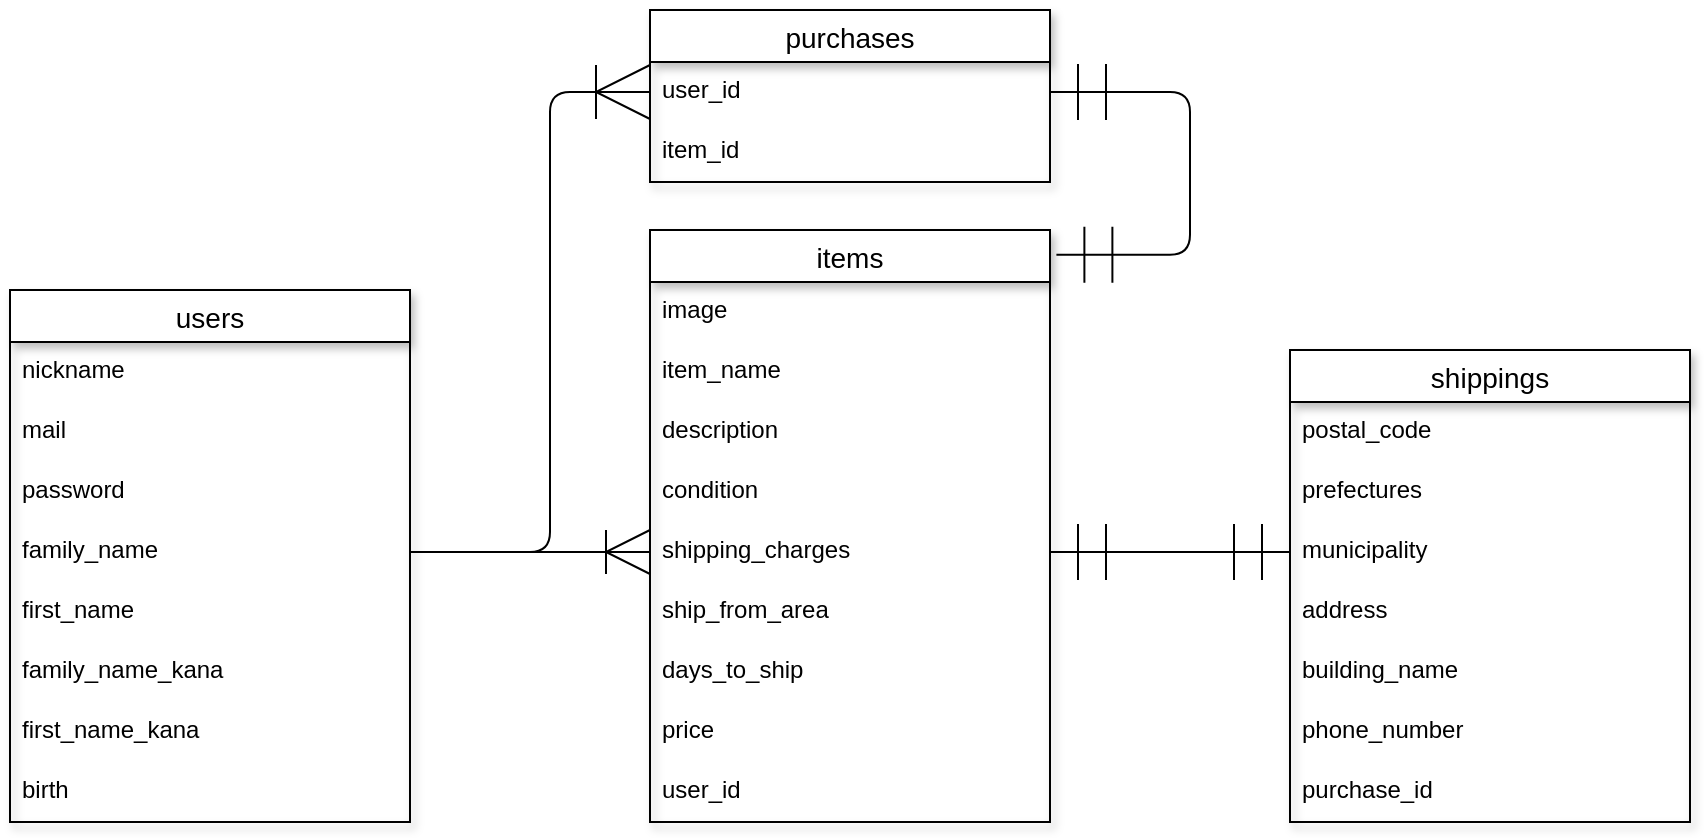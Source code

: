 <mxfile>
    <diagram id="JHeADzRmpHx-NGwMJElG" name="ページ1">
        <mxGraphModel dx="917" dy="781" grid="1" gridSize="10" guides="1" tooltips="1" connect="1" arrows="1" fold="1" page="1" pageScale="1" pageWidth="1169" pageHeight="1654" math="0" shadow="0">
            <root>
                <mxCell id="0"/>
                <mxCell id="1" parent="0"/>
                <object label="users" id="2">
                    <mxCell style="swimlane;fontStyle=0;childLayout=stackLayout;horizontal=1;startSize=26;horizontalStack=0;resizeParent=1;resizeParentMax=0;resizeLast=0;collapsible=1;marginBottom=0;align=center;fontSize=14;labelPadding=5;shadow=1;autosize=0;container=0;" vertex="1" parent="1">
                        <mxGeometry x="90" y="490" width="200" height="266" as="geometry">
                            <mxRectangle x="80" y="110" width="50" height="26" as="alternateBounds"/>
                        </mxGeometry>
                    </mxCell>
                </object>
                <mxCell id="3" value="nickname" style="text;strokeColor=none;fillColor=none;spacingLeft=4;spacingRight=4;overflow=hidden;rotatable=0;points=[[0,0.5],[1,0.5]];portConstraint=eastwest;fontSize=12;" vertex="1" parent="2">
                    <mxGeometry y="26" width="200" height="30" as="geometry"/>
                </mxCell>
                <mxCell id="4" value="mail" style="text;strokeColor=none;fillColor=none;spacingLeft=4;spacingRight=4;overflow=hidden;rotatable=0;points=[[0,0.5],[1,0.5]];portConstraint=eastwest;fontSize=12;" vertex="1" parent="2">
                    <mxGeometry y="56" width="200" height="30" as="geometry"/>
                </mxCell>
                <mxCell id="5" value="password" style="text;strokeColor=none;fillColor=none;spacingLeft=4;spacingRight=4;overflow=hidden;rotatable=0;points=[[0,0.5],[1,0.5]];portConstraint=eastwest;fontSize=12;" vertex="1" parent="2">
                    <mxGeometry y="86" width="200" height="30" as="geometry"/>
                </mxCell>
                <mxCell id="9EKBFrMYi62L6o5OOX7w-20" value="family_name" style="text;strokeColor=none;fillColor=none;spacingLeft=4;spacingRight=4;overflow=hidden;rotatable=0;points=[[0,0.5],[1,0.5]];portConstraint=eastwest;fontSize=12;" vertex="1" parent="2">
                    <mxGeometry y="116" width="200" height="30" as="geometry"/>
                </mxCell>
                <mxCell id="9EKBFrMYi62L6o5OOX7w-23" value="first_name" style="text;strokeColor=none;fillColor=none;spacingLeft=4;spacingRight=4;overflow=hidden;rotatable=0;points=[[0,0.5],[1,0.5]];portConstraint=eastwest;fontSize=12;" vertex="1" parent="2">
                    <mxGeometry y="146" width="200" height="30" as="geometry"/>
                </mxCell>
                <mxCell id="9EKBFrMYi62L6o5OOX7w-32" value="family_name_kana" style="text;strokeColor=none;fillColor=none;spacingLeft=4;spacingRight=4;overflow=hidden;rotatable=0;points=[[0,0.5],[1,0.5]];portConstraint=eastwest;fontSize=12;" vertex="1" parent="2">
                    <mxGeometry y="176" width="200" height="30" as="geometry"/>
                </mxCell>
                <mxCell id="9EKBFrMYi62L6o5OOX7w-31" value="first_name_kana" style="text;strokeColor=none;fillColor=none;spacingLeft=4;spacingRight=4;overflow=hidden;rotatable=0;points=[[0,0.5],[1,0.5]];portConstraint=eastwest;fontSize=12;" vertex="1" parent="2">
                    <mxGeometry y="206" width="200" height="30" as="geometry"/>
                </mxCell>
                <mxCell id="9EKBFrMYi62L6o5OOX7w-30" value="birth" style="text;strokeColor=none;fillColor=none;spacingLeft=4;spacingRight=4;overflow=hidden;rotatable=0;points=[[0,0.5],[1,0.5]];portConstraint=eastwest;fontSize=12;" vertex="1" parent="2">
                    <mxGeometry y="236" width="200" height="30" as="geometry"/>
                </mxCell>
                <object label="items" id="9EKBFrMYi62L6o5OOX7w-33">
                    <mxCell style="swimlane;fontStyle=0;childLayout=stackLayout;horizontal=1;startSize=26;horizontalStack=0;resizeParent=1;resizeParentMax=0;resizeLast=0;collapsible=1;marginBottom=0;align=center;fontSize=14;labelPadding=5;shadow=1;autosize=0;container=0;" vertex="1" parent="1">
                        <mxGeometry x="410" y="460" width="200" height="296" as="geometry">
                            <mxRectangle x="80" y="110" width="50" height="26" as="alternateBounds"/>
                        </mxGeometry>
                    </mxCell>
                </object>
                <mxCell id="9EKBFrMYi62L6o5OOX7w-34" value="image" style="text;strokeColor=none;fillColor=none;spacingLeft=4;spacingRight=4;overflow=hidden;rotatable=0;points=[[0,0.5],[1,0.5]];portConstraint=eastwest;fontSize=12;" vertex="1" parent="9EKBFrMYi62L6o5OOX7w-33">
                    <mxGeometry y="26" width="200" height="30" as="geometry"/>
                </mxCell>
                <mxCell id="9EKBFrMYi62L6o5OOX7w-35" value="item_name" style="text;strokeColor=none;fillColor=none;spacingLeft=4;spacingRight=4;overflow=hidden;rotatable=0;points=[[0,0.5],[1,0.5]];portConstraint=eastwest;fontSize=12;" vertex="1" parent="9EKBFrMYi62L6o5OOX7w-33">
                    <mxGeometry y="56" width="200" height="30" as="geometry"/>
                </mxCell>
                <mxCell id="9EKBFrMYi62L6o5OOX7w-36" value="description" style="text;strokeColor=none;fillColor=none;spacingLeft=4;spacingRight=4;overflow=hidden;rotatable=0;points=[[0,0.5],[1,0.5]];portConstraint=eastwest;fontSize=12;" vertex="1" parent="9EKBFrMYi62L6o5OOX7w-33">
                    <mxGeometry y="86" width="200" height="30" as="geometry"/>
                </mxCell>
                <mxCell id="9EKBFrMYi62L6o5OOX7w-37" value="condition" style="text;strokeColor=none;fillColor=none;spacingLeft=4;spacingRight=4;overflow=hidden;rotatable=0;points=[[0,0.5],[1,0.5]];portConstraint=eastwest;fontSize=12;" vertex="1" parent="9EKBFrMYi62L6o5OOX7w-33">
                    <mxGeometry y="116" width="200" height="30" as="geometry"/>
                </mxCell>
                <mxCell id="9EKBFrMYi62L6o5OOX7w-38" value="shipping_charges" style="text;strokeColor=none;fillColor=none;spacingLeft=4;spacingRight=4;overflow=hidden;rotatable=0;points=[[0,0.5],[1,0.5]];portConstraint=eastwest;fontSize=12;" vertex="1" parent="9EKBFrMYi62L6o5OOX7w-33">
                    <mxGeometry y="146" width="200" height="30" as="geometry"/>
                </mxCell>
                <mxCell id="9EKBFrMYi62L6o5OOX7w-39" value="ship_from_area" style="text;strokeColor=none;fillColor=none;spacingLeft=4;spacingRight=4;overflow=hidden;rotatable=0;points=[[0,0.5],[1,0.5]];portConstraint=eastwest;fontSize=12;" vertex="1" parent="9EKBFrMYi62L6o5OOX7w-33">
                    <mxGeometry y="176" width="200" height="30" as="geometry"/>
                </mxCell>
                <mxCell id="9EKBFrMYi62L6o5OOX7w-40" value="days_to_ship" style="text;strokeColor=none;fillColor=none;spacingLeft=4;spacingRight=4;overflow=hidden;rotatable=0;points=[[0,0.5],[1,0.5]];portConstraint=eastwest;fontSize=12;" vertex="1" parent="9EKBFrMYi62L6o5OOX7w-33">
                    <mxGeometry y="206" width="200" height="30" as="geometry"/>
                </mxCell>
                <mxCell id="9EKBFrMYi62L6o5OOX7w-41" value="price" style="text;strokeColor=none;fillColor=none;spacingLeft=4;spacingRight=4;overflow=hidden;rotatable=0;points=[[0,0.5],[1,0.5]];portConstraint=eastwest;fontSize=12;" vertex="1" parent="9EKBFrMYi62L6o5OOX7w-33">
                    <mxGeometry y="236" width="200" height="30" as="geometry"/>
                </mxCell>
                <mxCell id="9EKBFrMYi62L6o5OOX7w-43" value="user_id" style="text;strokeColor=none;fillColor=none;spacingLeft=4;spacingRight=4;overflow=hidden;rotatable=0;points=[[0,0.5],[1,0.5]];portConstraint=eastwest;fontSize=12;" vertex="1" parent="9EKBFrMYi62L6o5OOX7w-33">
                    <mxGeometry y="266" width="200" height="30" as="geometry"/>
                </mxCell>
                <object label="shippings" id="9EKBFrMYi62L6o5OOX7w-57">
                    <mxCell style="swimlane;fontStyle=0;childLayout=stackLayout;horizontal=1;startSize=26;horizontalStack=0;resizeParent=1;resizeParentMax=0;resizeLast=0;collapsible=1;marginBottom=0;align=center;fontSize=14;labelPadding=5;shadow=1;autosize=0;container=0;" vertex="1" parent="1">
                        <mxGeometry x="730" y="520" width="200" height="236" as="geometry">
                            <mxRectangle x="80" y="110" width="50" height="26" as="alternateBounds"/>
                        </mxGeometry>
                    </mxCell>
                </object>
                <mxCell id="9EKBFrMYi62L6o5OOX7w-58" value="postal_code" style="text;strokeColor=none;fillColor=none;spacingLeft=4;spacingRight=4;overflow=hidden;rotatable=0;points=[[0,0.5],[1,0.5]];portConstraint=eastwest;fontSize=12;" vertex="1" parent="9EKBFrMYi62L6o5OOX7w-57">
                    <mxGeometry y="26" width="200" height="30" as="geometry"/>
                </mxCell>
                <mxCell id="9EKBFrMYi62L6o5OOX7w-59" value="prefectures" style="text;strokeColor=none;fillColor=none;spacingLeft=4;spacingRight=4;overflow=hidden;rotatable=0;points=[[0,0.5],[1,0.5]];portConstraint=eastwest;fontSize=12;" vertex="1" parent="9EKBFrMYi62L6o5OOX7w-57">
                    <mxGeometry y="56" width="200" height="30" as="geometry"/>
                </mxCell>
                <mxCell id="9EKBFrMYi62L6o5OOX7w-60" value="municipality" style="text;strokeColor=none;fillColor=none;spacingLeft=4;spacingRight=4;overflow=hidden;rotatable=0;points=[[0,0.5],[1,0.5]];portConstraint=eastwest;fontSize=12;" vertex="1" parent="9EKBFrMYi62L6o5OOX7w-57">
                    <mxGeometry y="86" width="200" height="30" as="geometry"/>
                </mxCell>
                <mxCell id="9EKBFrMYi62L6o5OOX7w-61" value="address" style="text;strokeColor=none;fillColor=none;spacingLeft=4;spacingRight=4;overflow=hidden;rotatable=0;points=[[0,0.5],[1,0.5]];portConstraint=eastwest;fontSize=12;" vertex="1" parent="9EKBFrMYi62L6o5OOX7w-57">
                    <mxGeometry y="116" width="200" height="30" as="geometry"/>
                </mxCell>
                <mxCell id="9EKBFrMYi62L6o5OOX7w-63" value="building_name" style="text;strokeColor=none;fillColor=none;spacingLeft=4;spacingRight=4;overflow=hidden;rotatable=0;points=[[0,0.5],[1,0.5]];portConstraint=eastwest;fontSize=12;" vertex="1" parent="9EKBFrMYi62L6o5OOX7w-57">
                    <mxGeometry y="146" width="200" height="30" as="geometry"/>
                </mxCell>
                <mxCell id="9EKBFrMYi62L6o5OOX7w-64" value="phone_number" style="text;strokeColor=none;fillColor=none;spacingLeft=4;spacingRight=4;overflow=hidden;rotatable=0;points=[[0,0.5],[1,0.5]];portConstraint=eastwest;fontSize=12;" vertex="1" parent="9EKBFrMYi62L6o5OOX7w-57">
                    <mxGeometry y="176" width="200" height="30" as="geometry"/>
                </mxCell>
                <mxCell id="9EKBFrMYi62L6o5OOX7w-66" value="purchase_id" style="text;strokeColor=none;fillColor=none;spacingLeft=4;spacingRight=4;overflow=hidden;rotatable=0;points=[[0,0.5],[1,0.5]];portConstraint=eastwest;fontSize=12;" vertex="1" parent="9EKBFrMYi62L6o5OOX7w-57">
                    <mxGeometry y="206" width="200" height="30" as="geometry"/>
                </mxCell>
                <object label="purchases" id="9EKBFrMYi62L6o5OOX7w-67">
                    <mxCell style="swimlane;fontStyle=0;childLayout=stackLayout;horizontal=1;startSize=26;horizontalStack=0;resizeParent=1;resizeParentMax=0;resizeLast=0;collapsible=1;marginBottom=0;align=center;fontSize=14;labelPadding=5;shadow=1;autosize=0;container=0;" vertex="1" parent="1">
                        <mxGeometry x="410" y="350" width="200" height="86" as="geometry">
                            <mxRectangle x="80" y="110" width="50" height="26" as="alternateBounds"/>
                        </mxGeometry>
                    </mxCell>
                </object>
                <mxCell id="9EKBFrMYi62L6o5OOX7w-68" value="user_id" style="text;strokeColor=none;fillColor=none;spacingLeft=4;spacingRight=4;overflow=hidden;rotatable=0;points=[[0,0.5],[1,0.5]];portConstraint=eastwest;fontSize=12;" vertex="1" parent="9EKBFrMYi62L6o5OOX7w-67">
                    <mxGeometry y="26" width="200" height="30" as="geometry"/>
                </mxCell>
                <mxCell id="9EKBFrMYi62L6o5OOX7w-69" value="item_id" style="text;strokeColor=none;fillColor=none;spacingLeft=4;spacingRight=4;overflow=hidden;rotatable=0;points=[[0,0.5],[1,0.5]];portConstraint=eastwest;fontSize=12;" vertex="1" parent="9EKBFrMYi62L6o5OOX7w-67">
                    <mxGeometry y="56" width="200" height="30" as="geometry"/>
                </mxCell>
                <mxCell id="9EKBFrMYi62L6o5OOX7w-77" value="" style="edgeStyle=orthogonalEdgeStyle;fontSize=12;html=1;endArrow=ERmandOne;startArrow=ERmandOne;startSize=26;strokeWidth=1;entryX=1;entryY=0.5;entryDx=0;entryDy=0;exitX=1.016;exitY=0.042;exitDx=0;exitDy=0;endSize=26;exitPerimeter=0;" edge="1" parent="1" source="9EKBFrMYi62L6o5OOX7w-33" target="9EKBFrMYi62L6o5OOX7w-68">
                    <mxGeometry width="100" height="100" relative="1" as="geometry">
                        <mxPoint x="630" y="310" as="sourcePoint"/>
                        <mxPoint x="770" y="291" as="targetPoint"/>
                        <Array as="points">
                            <mxPoint x="680" y="472"/>
                            <mxPoint x="680" y="391"/>
                        </Array>
                    </mxGeometry>
                </mxCell>
                <mxCell id="9EKBFrMYi62L6o5OOX7w-78" value="" style="edgeStyle=entityRelationEdgeStyle;fontSize=12;html=1;endArrow=ERmandOne;startArrow=ERmandOne;startSize=26;strokeWidth=1;entryX=0;entryY=0.5;entryDx=0;entryDy=0;exitX=1;exitY=0.5;exitDx=0;exitDy=0;endSize=26;" edge="1" parent="1" source="9EKBFrMYi62L6o5OOX7w-38" target="9EKBFrMYi62L6o5OOX7w-60">
                    <mxGeometry width="100" height="100" relative="1" as="geometry">
                        <mxPoint x="630" y="620" as="sourcePoint"/>
                        <mxPoint x="780" y="631" as="targetPoint"/>
                    </mxGeometry>
                </mxCell>
                <mxCell id="9EKBFrMYi62L6o5OOX7w-81" value="" style="fontSize=12;html=1;endArrow=ERoneToMany;startSize=28;endSize=25;targetPerimeterSpacing=19;strokeWidth=1;exitX=1;exitY=0.5;exitDx=0;exitDy=0;entryX=0;entryY=0.5;entryDx=0;entryDy=0;edgeStyle=orthogonalEdgeStyle;" edge="1" parent="1" source="9EKBFrMYi62L6o5OOX7w-20" target="9EKBFrMYi62L6o5OOX7w-68">
                    <mxGeometry width="100" height="100" relative="1" as="geometry">
                        <mxPoint x="500" y="540" as="sourcePoint"/>
                        <mxPoint x="407" y="393" as="targetPoint"/>
                        <Array as="points">
                            <mxPoint x="360" y="621"/>
                            <mxPoint x="360" y="391"/>
                        </Array>
                    </mxGeometry>
                </mxCell>
                <mxCell id="9EKBFrMYi62L6o5OOX7w-82" value="" style="fontSize=12;html=1;endArrow=ERoneToMany;startSize=28;endSize=20;targetPerimeterSpacing=19;strokeWidth=1;entryX=0;entryY=0.5;entryDx=0;entryDy=0;exitX=1;exitY=0.5;exitDx=0;exitDy=0;" edge="1" parent="1" source="9EKBFrMYi62L6o5OOX7w-20" target="9EKBFrMYi62L6o5OOX7w-38">
                    <mxGeometry width="100" height="100" relative="1" as="geometry">
                        <mxPoint x="310" y="620" as="sourcePoint"/>
                        <mxPoint x="780" y="211" as="targetPoint"/>
                    </mxGeometry>
                </mxCell>
            </root>
        </mxGraphModel>
    </diagram>
</mxfile>